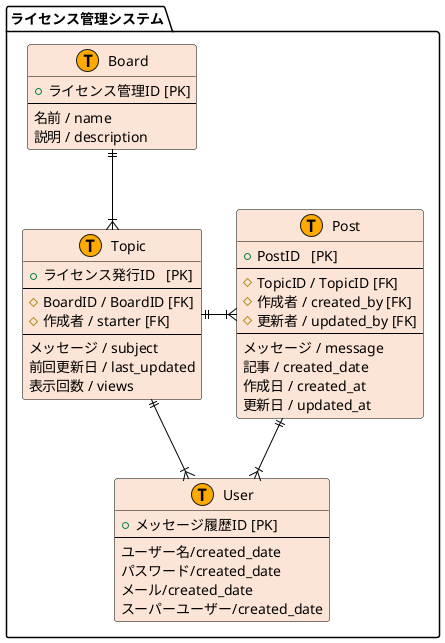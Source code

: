 @startuml

!define MAIN_ENTITY #E2EFDA
!define MAIN_ENTITY_2 #FCE4D6

!define METAL #F2F2F2
!define MASTER_MARK_COLOR
!define TRANSACTION_MARK_COLOR FFAA00

skinparam class {
    BackgroundColor White
    BorderColor Black
    ArrowColor Black
}

package "ライセンス管理システム" as target_system {

    entity "Board" as Board <<T,TRANSACTION_MARK_COLOR>> MAIN_ENTITY_2 {
        + ライセンス管理ID [PK]
        --
        名前 / name
        説明 / description
    }

    entity "Topic" as Topic <<T,TRANSACTION_MARK_COLOR>> MAIN_ENTITY_2 {
        + ライセンス発行ID   [PK]
        --
        # BoardID / BoardID [FK]
        # 作成者 / starter [FK]
        --
        メッセージ / subject
        前回更新日 / last_updated
        表示回数 / views
    }

    entity "Post" as Post <<T,TRANSACTION_MARK_COLOR>> MAIN_ENTITY_2 {
        + PostID   [PK]
        --
        # TopicID / TopicID [FK]
        # 作成者 / created_by [FK]
        # 更新者 / updated_by [FK]
        --
        メッセージ / message
        記事 / created_date
        作成日 / created_at
        更新日 / updated_at
    }

    entity "User" as User <<T,TRANSACTION_MARK_COLOR>> MAIN_ENTITY_2 {
        + メッセージ履歴ID [PK]
        --
        ユーザー名/created_date
        パスワード/created_date
        メール/created_date
        スーパーユーザー/created_date
    }
}


Board         ||--|{ Topic
Topic         ||-|{ Post
Topic         ||--|{ User
Post          ||--|{ User



'note right of License : 別プロジェクト\nDB-Linkで参照する

@enduml